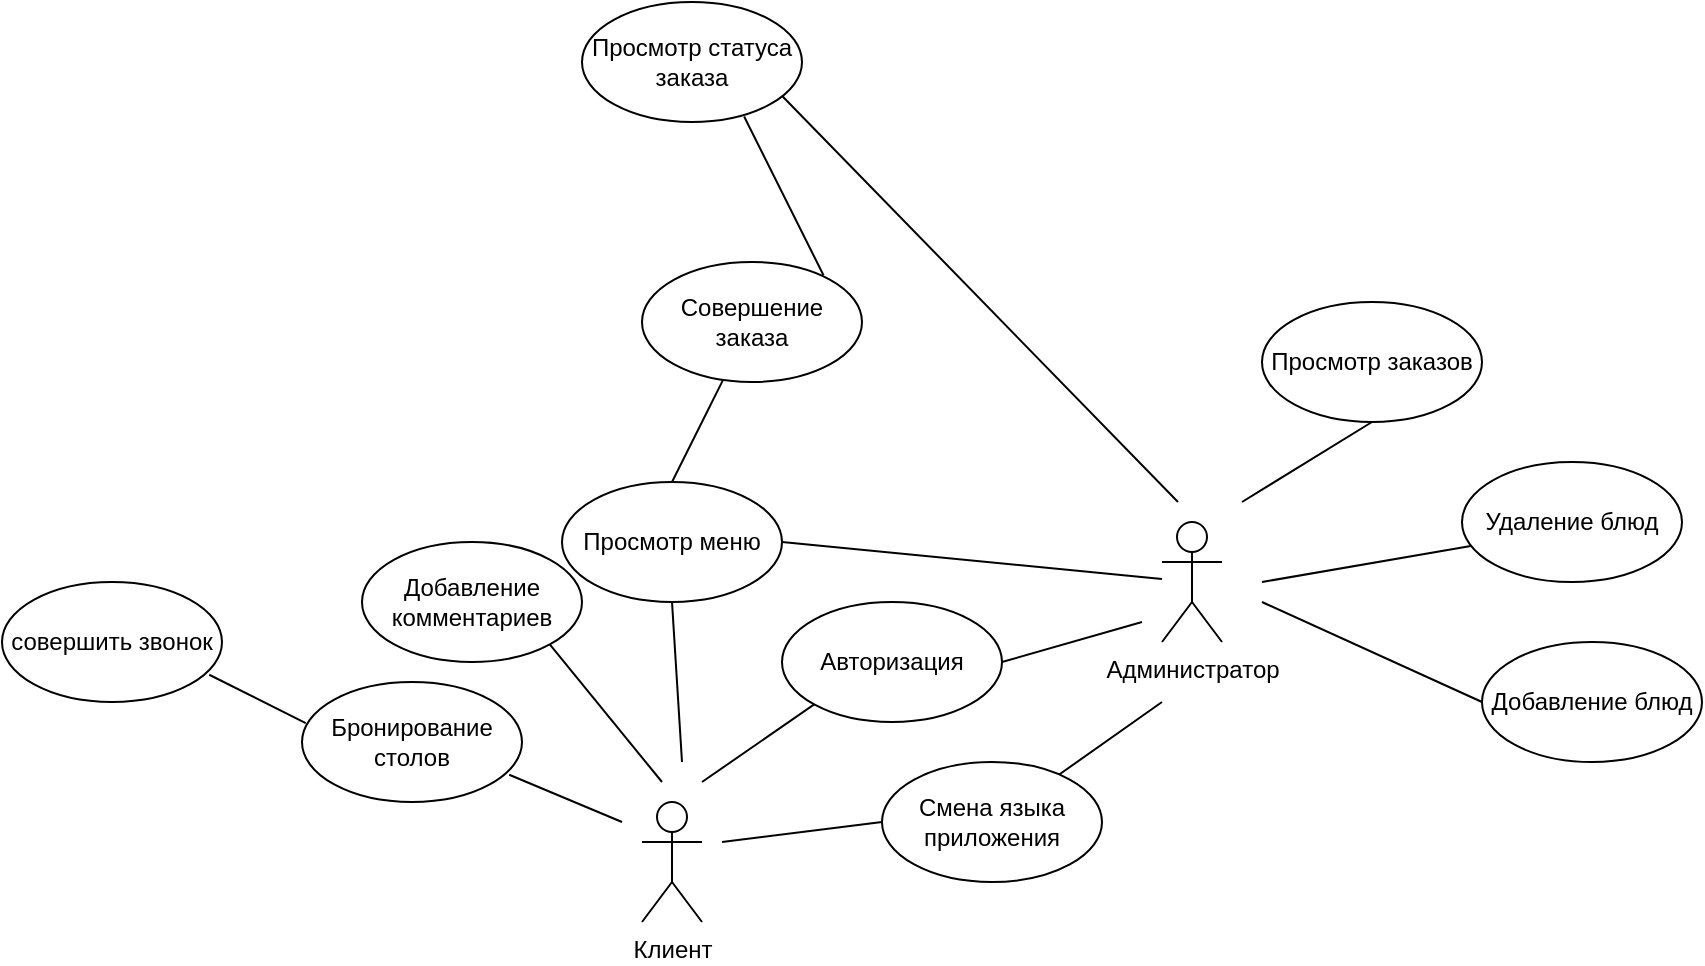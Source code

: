 <mxfile version="21.1.6" type="device">
  <diagram name="Страница 1" id="WateEAF45lA57CNxj3G5">
    <mxGraphModel dx="1877" dy="1742" grid="1" gridSize="10" guides="1" tooltips="1" connect="1" arrows="1" fold="1" page="1" pageScale="1" pageWidth="827" pageHeight="1169" math="0" shadow="0">
      <root>
        <mxCell id="0" />
        <mxCell id="1" parent="0" />
        <mxCell id="2iZZh6w1zGC3Kd6wHIP1-1" value="Клиент" style="shape=umlActor;verticalLabelPosition=bottom;verticalAlign=top;html=1;outlineConnect=0;" parent="1" vertex="1">
          <mxGeometry x="170" y="310" width="30" height="60" as="geometry" />
        </mxCell>
        <mxCell id="2iZZh6w1zGC3Kd6wHIP1-2" value="Администратор" style="shape=umlActor;verticalLabelPosition=bottom;verticalAlign=top;html=1;outlineConnect=0;" parent="1" vertex="1">
          <mxGeometry x="430" y="170" width="30" height="60" as="geometry" />
        </mxCell>
        <mxCell id="2iZZh6w1zGC3Kd6wHIP1-3" value="Бронирование столов" style="ellipse;whiteSpace=wrap;html=1;" parent="1" vertex="1">
          <mxGeometry y="250" width="110" height="60" as="geometry" />
        </mxCell>
        <mxCell id="2iZZh6w1zGC3Kd6wHIP1-5" value="" style="endArrow=none;html=1;rounded=0;entryX=0.942;entryY=0.773;entryDx=0;entryDy=0;entryPerimeter=0;" parent="1" target="2iZZh6w1zGC3Kd6wHIP1-3" edge="1">
          <mxGeometry width="50" height="50" relative="1" as="geometry">
            <mxPoint x="160" y="320" as="sourcePoint" />
            <mxPoint x="100" y="290" as="targetPoint" />
          </mxGeometry>
        </mxCell>
        <mxCell id="2iZZh6w1zGC3Kd6wHIP1-6" value="Добавление комментариев" style="ellipse;whiteSpace=wrap;html=1;" parent="1" vertex="1">
          <mxGeometry x="30" y="180" width="110" height="60" as="geometry" />
        </mxCell>
        <mxCell id="2iZZh6w1zGC3Kd6wHIP1-7" value="" style="endArrow=none;html=1;rounded=0;entryX=1;entryY=1;entryDx=0;entryDy=0;" parent="1" target="2iZZh6w1zGC3Kd6wHIP1-6" edge="1">
          <mxGeometry width="50" height="50" relative="1" as="geometry">
            <mxPoint x="180" y="300" as="sourcePoint" />
            <mxPoint x="140" y="250" as="targetPoint" />
          </mxGeometry>
        </mxCell>
        <mxCell id="2iZZh6w1zGC3Kd6wHIP1-8" value="Просмотр меню" style="ellipse;whiteSpace=wrap;html=1;" parent="1" vertex="1">
          <mxGeometry x="130" y="150" width="110" height="60" as="geometry" />
        </mxCell>
        <mxCell id="2iZZh6w1zGC3Kd6wHIP1-9" value="" style="endArrow=none;html=1;rounded=0;entryX=0.5;entryY=1;entryDx=0;entryDy=0;" parent="1" target="2iZZh6w1zGC3Kd6wHIP1-8" edge="1">
          <mxGeometry width="50" height="50" relative="1" as="geometry">
            <mxPoint x="190" y="290" as="sourcePoint" />
            <mxPoint x="230" y="190" as="targetPoint" />
          </mxGeometry>
        </mxCell>
        <mxCell id="2iZZh6w1zGC3Kd6wHIP1-10" value="" style="endArrow=none;html=1;rounded=0;exitX=1;exitY=0.5;exitDx=0;exitDy=0;" parent="1" source="2iZZh6w1zGC3Kd6wHIP1-8" target="2iZZh6w1zGC3Kd6wHIP1-2" edge="1">
          <mxGeometry width="50" height="50" relative="1" as="geometry">
            <mxPoint x="280" y="220" as="sourcePoint" />
            <mxPoint x="330" y="170" as="targetPoint" />
          </mxGeometry>
        </mxCell>
        <mxCell id="2iZZh6w1zGC3Kd6wHIP1-11" value="Авторизация" style="ellipse;whiteSpace=wrap;html=1;" parent="1" vertex="1">
          <mxGeometry x="240" y="210" width="110" height="60" as="geometry" />
        </mxCell>
        <mxCell id="2iZZh6w1zGC3Kd6wHIP1-12" value="" style="endArrow=none;html=1;rounded=0;entryX=1;entryY=0.5;entryDx=0;entryDy=0;" parent="1" target="2iZZh6w1zGC3Kd6wHIP1-11" edge="1">
          <mxGeometry width="50" height="50" relative="1" as="geometry">
            <mxPoint x="420" y="220" as="sourcePoint" />
            <mxPoint x="340" y="250" as="targetPoint" />
          </mxGeometry>
        </mxCell>
        <mxCell id="2iZZh6w1zGC3Kd6wHIP1-13" value="" style="endArrow=none;html=1;rounded=0;entryX=0;entryY=1;entryDx=0;entryDy=0;" parent="1" target="2iZZh6w1zGC3Kd6wHIP1-11" edge="1">
          <mxGeometry width="50" height="50" relative="1" as="geometry">
            <mxPoint x="200" y="300" as="sourcePoint" />
            <mxPoint x="300" y="290" as="targetPoint" />
          </mxGeometry>
        </mxCell>
        <mxCell id="2iZZh6w1zGC3Kd6wHIP1-14" value="Смена языка приложения" style="ellipse;whiteSpace=wrap;html=1;" parent="1" vertex="1">
          <mxGeometry x="290" y="290" width="110" height="60" as="geometry" />
        </mxCell>
        <mxCell id="2iZZh6w1zGC3Kd6wHIP1-15" value="" style="endArrow=none;html=1;rounded=0;" parent="1" target="2iZZh6w1zGC3Kd6wHIP1-14" edge="1">
          <mxGeometry width="50" height="50" relative="1" as="geometry">
            <mxPoint x="430" y="260" as="sourcePoint" />
            <mxPoint x="420" y="360" as="targetPoint" />
          </mxGeometry>
        </mxCell>
        <mxCell id="2iZZh6w1zGC3Kd6wHIP1-16" value="" style="endArrow=none;html=1;rounded=0;entryX=0;entryY=0.5;entryDx=0;entryDy=0;" parent="1" target="2iZZh6w1zGC3Kd6wHIP1-14" edge="1">
          <mxGeometry width="50" height="50" relative="1" as="geometry">
            <mxPoint x="210" y="330" as="sourcePoint" />
            <mxPoint x="300" y="320" as="targetPoint" />
          </mxGeometry>
        </mxCell>
        <mxCell id="2iZZh6w1zGC3Kd6wHIP1-17" value="Совершение заказа" style="ellipse;whiteSpace=wrap;html=1;" parent="1" vertex="1">
          <mxGeometry x="170" y="40" width="110" height="60" as="geometry" />
        </mxCell>
        <mxCell id="2iZZh6w1zGC3Kd6wHIP1-18" value="" style="endArrow=none;html=1;rounded=0;exitX=0.5;exitY=0;exitDx=0;exitDy=0;" parent="1" target="2iZZh6w1zGC3Kd6wHIP1-17" edge="1" source="2iZZh6w1zGC3Kd6wHIP1-8">
          <mxGeometry width="50" height="50" relative="1" as="geometry">
            <mxPoint x="220" y="350" as="sourcePoint" />
            <mxPoint x="380" y="410" as="targetPoint" />
          </mxGeometry>
        </mxCell>
        <mxCell id="2iZZh6w1zGC3Kd6wHIP1-19" value="Просмотр статуса заказа" style="ellipse;whiteSpace=wrap;html=1;" parent="1" vertex="1">
          <mxGeometry x="140" y="-90" width="110" height="60" as="geometry" />
        </mxCell>
        <mxCell id="2iZZh6w1zGC3Kd6wHIP1-20" value="" style="endArrow=none;html=1;rounded=0;exitX=0.825;exitY=0.11;exitDx=0;exitDy=0;entryX=0.737;entryY=0.954;entryDx=0;entryDy=0;entryPerimeter=0;exitPerimeter=0;" parent="1" edge="1" target="2iZZh6w1zGC3Kd6wHIP1-19" source="2iZZh6w1zGC3Kd6wHIP1-17">
          <mxGeometry width="50" height="50" relative="1" as="geometry">
            <mxPoint x="382.5" y="410" as="sourcePoint" />
            <mxPoint x="250" as="targetPoint" />
          </mxGeometry>
        </mxCell>
        <mxCell id="2iZZh6w1zGC3Kd6wHIP1-21" value="Добавление блюд" style="ellipse;whiteSpace=wrap;html=1;" parent="1" vertex="1">
          <mxGeometry x="590" y="230" width="110" height="60" as="geometry" />
        </mxCell>
        <mxCell id="2iZZh6w1zGC3Kd6wHIP1-22" value="" style="endArrow=none;html=1;rounded=0;entryX=0;entryY=0.5;entryDx=0;entryDy=0;" parent="1" target="2iZZh6w1zGC3Kd6wHIP1-21" edge="1">
          <mxGeometry width="50" height="50" relative="1" as="geometry">
            <mxPoint x="480" y="210" as="sourcePoint" />
            <mxPoint x="690" y="270" as="targetPoint" />
          </mxGeometry>
        </mxCell>
        <mxCell id="2iZZh6w1zGC3Kd6wHIP1-23" value="Удаление блюд" style="ellipse;whiteSpace=wrap;html=1;" parent="1" vertex="1">
          <mxGeometry x="580" y="140" width="110" height="60" as="geometry" />
        </mxCell>
        <mxCell id="2iZZh6w1zGC3Kd6wHIP1-24" value="" style="endArrow=none;html=1;rounded=0;entryX=0.04;entryY=0.7;entryDx=0;entryDy=0;entryPerimeter=0;" parent="1" target="2iZZh6w1zGC3Kd6wHIP1-23" edge="1">
          <mxGeometry width="50" height="50" relative="1" as="geometry">
            <mxPoint x="480" y="200" as="sourcePoint" />
            <mxPoint x="680" y="180" as="targetPoint" />
          </mxGeometry>
        </mxCell>
        <mxCell id="2iZZh6w1zGC3Kd6wHIP1-25" value="Просмотр заказов" style="ellipse;whiteSpace=wrap;html=1;" parent="1" vertex="1">
          <mxGeometry x="480" y="60" width="110" height="60" as="geometry" />
        </mxCell>
        <mxCell id="2iZZh6w1zGC3Kd6wHIP1-26" value="" style="endArrow=none;html=1;rounded=0;entryX=0.5;entryY=1;entryDx=0;entryDy=0;" parent="1" target="2iZZh6w1zGC3Kd6wHIP1-25" edge="1">
          <mxGeometry width="50" height="50" relative="1" as="geometry">
            <mxPoint x="470" y="160" as="sourcePoint" />
            <mxPoint x="580" y="100" as="targetPoint" />
          </mxGeometry>
        </mxCell>
        <mxCell id="2iZZh6w1zGC3Kd6wHIP1-28" value="" style="endArrow=none;html=1;rounded=0;entryX=0.911;entryY=0.785;entryDx=0;entryDy=0;entryPerimeter=0;" parent="1" target="2iZZh6w1zGC3Kd6wHIP1-19" edge="1">
          <mxGeometry width="50" height="50" relative="1" as="geometry">
            <mxPoint x="438" y="160" as="sourcePoint" />
            <mxPoint x="406.166" y="108.501" as="targetPoint" />
          </mxGeometry>
        </mxCell>
        <mxCell id="HBlLdgzrTbZfXi9enPmQ-3" value="совершить звонок" style="ellipse;whiteSpace=wrap;html=1;" vertex="1" parent="1">
          <mxGeometry x="-150" y="200" width="110" height="60" as="geometry" />
        </mxCell>
        <mxCell id="HBlLdgzrTbZfXi9enPmQ-4" value="" style="endArrow=none;html=1;rounded=0;entryX=0.942;entryY=0.773;entryDx=0;entryDy=0;entryPerimeter=0;exitX=0.017;exitY=0.343;exitDx=0;exitDy=0;exitPerimeter=0;" edge="1" parent="1" target="HBlLdgzrTbZfXi9enPmQ-3" source="2iZZh6w1zGC3Kd6wHIP1-3">
          <mxGeometry width="50" height="50" relative="1" as="geometry">
            <mxPoint x="10" y="270" as="sourcePoint" />
            <mxPoint x="-50" y="240" as="targetPoint" />
          </mxGeometry>
        </mxCell>
      </root>
    </mxGraphModel>
  </diagram>
</mxfile>
